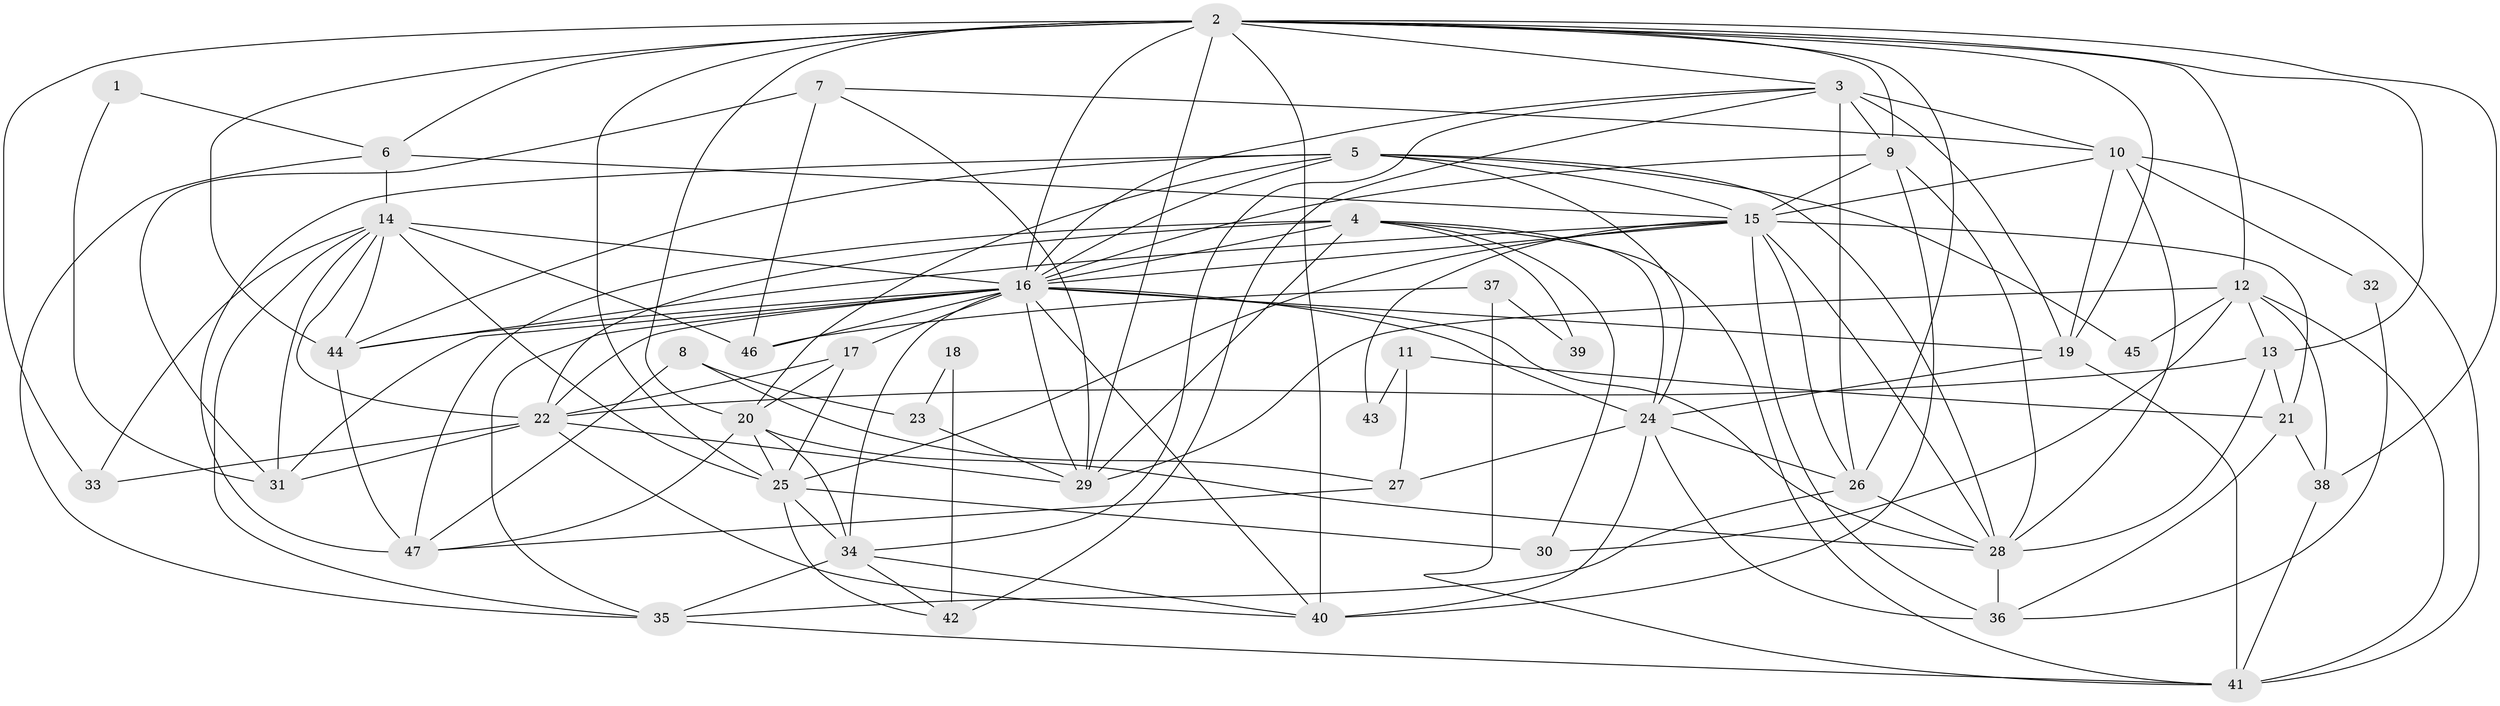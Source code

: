 // original degree distribution, {2: 0.13793103448275862, 4: 0.39655172413793105, 3: 0.20689655172413793, 5: 0.13793103448275862, 7: 0.06896551724137931, 6: 0.034482758620689655, 8: 0.017241379310344827}
// Generated by graph-tools (version 1.1) at 2025/50/03/04/25 22:50:50]
// undirected, 47 vertices, 138 edges
graph export_dot {
  node [color=gray90,style=filled];
  1;
  2;
  3;
  4;
  5;
  6;
  7;
  8;
  9;
  10;
  11;
  12;
  13;
  14;
  15;
  16;
  17;
  18;
  19;
  20;
  21;
  22;
  23;
  24;
  25;
  26;
  27;
  28;
  29;
  30;
  31;
  32;
  33;
  34;
  35;
  36;
  37;
  38;
  39;
  40;
  41;
  42;
  43;
  44;
  45;
  46;
  47;
  1 -- 6 [weight=1.0];
  1 -- 31 [weight=1.0];
  2 -- 3 [weight=1.0];
  2 -- 6 [weight=1.0];
  2 -- 9 [weight=1.0];
  2 -- 12 [weight=1.0];
  2 -- 13 [weight=1.0];
  2 -- 16 [weight=3.0];
  2 -- 19 [weight=1.0];
  2 -- 20 [weight=1.0];
  2 -- 25 [weight=2.0];
  2 -- 26 [weight=1.0];
  2 -- 29 [weight=1.0];
  2 -- 33 [weight=1.0];
  2 -- 38 [weight=1.0];
  2 -- 40 [weight=3.0];
  2 -- 44 [weight=1.0];
  3 -- 9 [weight=2.0];
  3 -- 10 [weight=1.0];
  3 -- 16 [weight=1.0];
  3 -- 19 [weight=1.0];
  3 -- 26 [weight=1.0];
  3 -- 34 [weight=1.0];
  3 -- 42 [weight=1.0];
  4 -- 16 [weight=3.0];
  4 -- 22 [weight=1.0];
  4 -- 24 [weight=1.0];
  4 -- 29 [weight=1.0];
  4 -- 30 [weight=1.0];
  4 -- 39 [weight=1.0];
  4 -- 41 [weight=1.0];
  4 -- 47 [weight=1.0];
  5 -- 15 [weight=1.0];
  5 -- 16 [weight=2.0];
  5 -- 20 [weight=2.0];
  5 -- 24 [weight=2.0];
  5 -- 28 [weight=2.0];
  5 -- 44 [weight=1.0];
  5 -- 45 [weight=1.0];
  5 -- 47 [weight=1.0];
  6 -- 14 [weight=1.0];
  6 -- 15 [weight=1.0];
  6 -- 35 [weight=1.0];
  7 -- 10 [weight=1.0];
  7 -- 29 [weight=1.0];
  7 -- 31 [weight=1.0];
  7 -- 46 [weight=1.0];
  8 -- 23 [weight=1.0];
  8 -- 27 [weight=1.0];
  8 -- 47 [weight=1.0];
  9 -- 15 [weight=1.0];
  9 -- 16 [weight=1.0];
  9 -- 28 [weight=1.0];
  9 -- 40 [weight=1.0];
  10 -- 15 [weight=1.0];
  10 -- 19 [weight=1.0];
  10 -- 28 [weight=1.0];
  10 -- 32 [weight=1.0];
  10 -- 41 [weight=1.0];
  11 -- 21 [weight=1.0];
  11 -- 27 [weight=1.0];
  11 -- 43 [weight=1.0];
  12 -- 13 [weight=1.0];
  12 -- 29 [weight=2.0];
  12 -- 30 [weight=2.0];
  12 -- 38 [weight=1.0];
  12 -- 41 [weight=1.0];
  12 -- 45 [weight=1.0];
  13 -- 21 [weight=1.0];
  13 -- 22 [weight=1.0];
  13 -- 28 [weight=1.0];
  14 -- 16 [weight=2.0];
  14 -- 22 [weight=1.0];
  14 -- 25 [weight=1.0];
  14 -- 31 [weight=1.0];
  14 -- 33 [weight=1.0];
  14 -- 35 [weight=1.0];
  14 -- 44 [weight=1.0];
  14 -- 46 [weight=1.0];
  15 -- 16 [weight=1.0];
  15 -- 21 [weight=1.0];
  15 -- 25 [weight=1.0];
  15 -- 26 [weight=1.0];
  15 -- 28 [weight=1.0];
  15 -- 36 [weight=1.0];
  15 -- 43 [weight=1.0];
  15 -- 44 [weight=1.0];
  16 -- 17 [weight=2.0];
  16 -- 19 [weight=1.0];
  16 -- 22 [weight=1.0];
  16 -- 24 [weight=1.0];
  16 -- 28 [weight=2.0];
  16 -- 29 [weight=1.0];
  16 -- 31 [weight=2.0];
  16 -- 34 [weight=1.0];
  16 -- 35 [weight=1.0];
  16 -- 40 [weight=1.0];
  16 -- 44 [weight=1.0];
  16 -- 46 [weight=1.0];
  17 -- 20 [weight=1.0];
  17 -- 22 [weight=1.0];
  17 -- 25 [weight=1.0];
  18 -- 23 [weight=1.0];
  18 -- 42 [weight=1.0];
  19 -- 24 [weight=1.0];
  19 -- 41 [weight=1.0];
  20 -- 25 [weight=1.0];
  20 -- 28 [weight=1.0];
  20 -- 34 [weight=2.0];
  20 -- 47 [weight=1.0];
  21 -- 36 [weight=1.0];
  21 -- 38 [weight=1.0];
  22 -- 29 [weight=1.0];
  22 -- 31 [weight=1.0];
  22 -- 33 [weight=1.0];
  22 -- 40 [weight=2.0];
  23 -- 29 [weight=1.0];
  24 -- 26 [weight=2.0];
  24 -- 27 [weight=1.0];
  24 -- 36 [weight=1.0];
  24 -- 40 [weight=1.0];
  25 -- 30 [weight=2.0];
  25 -- 34 [weight=1.0];
  25 -- 42 [weight=1.0];
  26 -- 28 [weight=1.0];
  26 -- 35 [weight=1.0];
  27 -- 47 [weight=1.0];
  28 -- 36 [weight=1.0];
  32 -- 36 [weight=1.0];
  34 -- 35 [weight=1.0];
  34 -- 40 [weight=1.0];
  34 -- 42 [weight=1.0];
  35 -- 41 [weight=1.0];
  37 -- 39 [weight=1.0];
  37 -- 41 [weight=1.0];
  37 -- 46 [weight=1.0];
  38 -- 41 [weight=1.0];
  44 -- 47 [weight=1.0];
}
